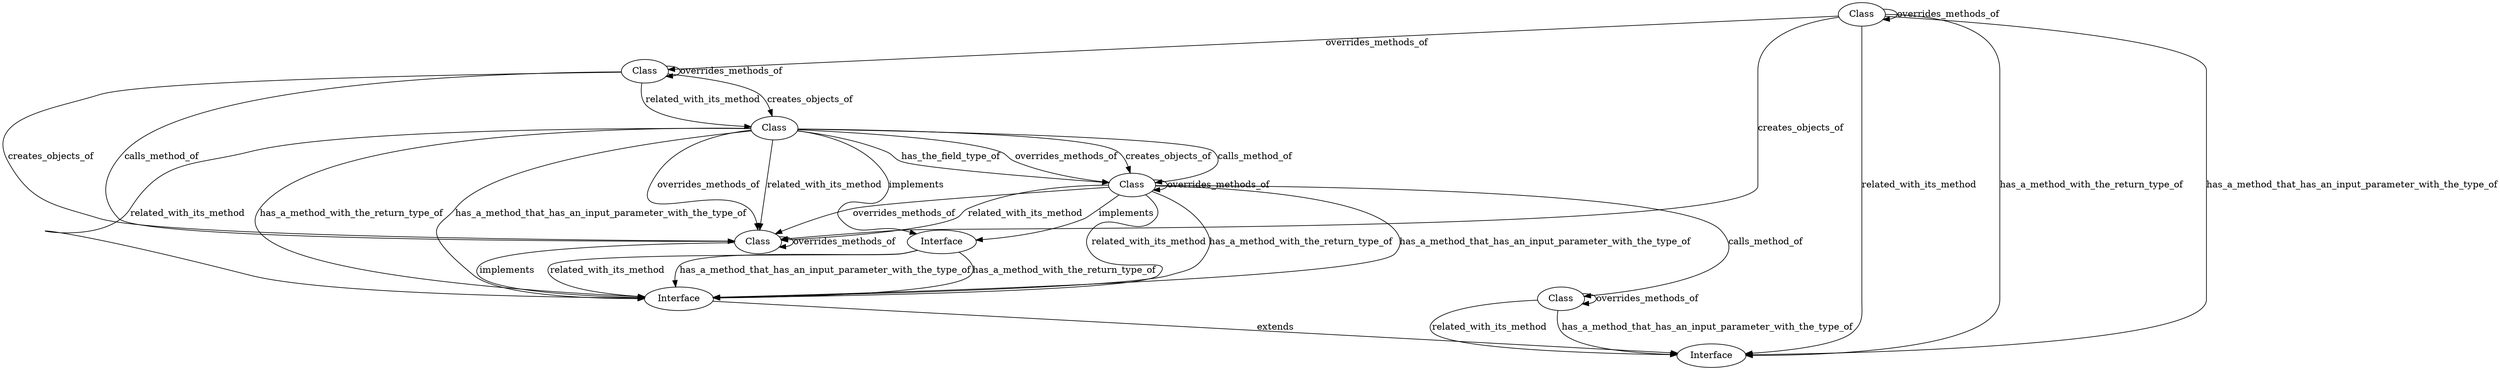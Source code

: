 // Subdue 5.2.2 graph in dot format

digraph SubdueGraph {
  1 [label="Class",color=black,fontcolor=black];
  2 [label="Interface",color=black,fontcolor=black];
  3 [label="Class",color=black,fontcolor=black];
  4 [label="Class",color=black,fontcolor=black];
  5 [label="Interface",color=black,fontcolor=black];
  6 [label="Class",color=black,fontcolor=black];
  7 [label="Class",color=black,fontcolor=black];
  8 [label="Class",color=black,fontcolor=black];
  9 [label="Interface",color=black,fontcolor=black];
  2 -> 9 [label="extends",color=black,fontcolor=black];
  3 -> 2 [label="implements",color=black,fontcolor=black];
  7 -> 5 [label="implements",color=black,fontcolor=black];
  8 -> 5 [label="implements",color=black,fontcolor=black];
  1 -> 1 [label="overrides_methods_of",color=black,fontcolor=black];
  1 -> 8 [label="related_with_its_method",color=black,fontcolor=black];
  1 -> 8 [label="creates_objects_of",color=black,fontcolor=black];
  1 -> 3 [label="creates_objects_of",color=black,fontcolor=black];
  1 -> 3 [label="calls_method_of",color=black,fontcolor=black];
  3 -> 3 [label="overrides_methods_of",color=black,fontcolor=black];
  4 -> 1 [label="overrides_methods_of",color=black,fontcolor=black];
  4 -> 4 [label="overrides_methods_of",color=black,fontcolor=black];
  4 -> 9 [label="related_with_its_method",color=black,fontcolor=black];
  4 -> 9 [label="has_a_method_with_the_return_type_of",color=black,fontcolor=black];
  4 -> 3 [label="creates_objects_of",color=black,fontcolor=black];
  4 -> 9 [label="has_a_method_that_has_an_input_parameter_with_the_type_of",color=black,fontcolor=black];
  5 -> 2 [label="related_with_its_method",color=black,fontcolor=black];
  5 -> 2 [label="has_a_method_that_has_an_input_parameter_with_the_type_of",color=black,fontcolor=black];
  5 -> 2 [label="has_a_method_with_the_return_type_of",color=black,fontcolor=black];
  6 -> 6 [label="overrides_methods_of",color=black,fontcolor=black];
  6 -> 9 [label="related_with_its_method",color=black,fontcolor=black];
  6 -> 9 [label="has_a_method_that_has_an_input_parameter_with_the_type_of",color=black,fontcolor=black];
  7 -> 7 [label="overrides_methods_of",color=black,fontcolor=black];
  7 -> 2 [label="related_with_its_method",color=black,fontcolor=black];
  7 -> 2 [label="has_a_method_with_the_return_type_of",color=black,fontcolor=black];
  7 -> 3 [label="overrides_methods_of",color=black,fontcolor=black];
  7 -> 3 [label="related_with_its_method",color=black,fontcolor=black];
  7 -> 2 [label="has_a_method_that_has_an_input_parameter_with_the_type_of",color=black,fontcolor=black];
  7 -> 6 [label="calls_method_of",color=black,fontcolor=black];
  8 -> 7 [label="has_the_field_type_of",color=black,fontcolor=black];
  8 -> 7 [label="overrides_methods_of",color=black,fontcolor=black];
  8 -> 7 [label="creates_objects_of",color=black,fontcolor=black];
  8 -> 7 [label="calls_method_of",color=black,fontcolor=black];
  8 -> 2 [label="related_with_its_method",color=black,fontcolor=black];
  8 -> 2 [label="has_a_method_with_the_return_type_of",color=black,fontcolor=black];
  8 -> 3 [label="overrides_methods_of",color=black,fontcolor=black];
  8 -> 3 [label="related_with_its_method",color=black,fontcolor=black];
  8 -> 2 [label="has_a_method_that_has_an_input_parameter_with_the_type_of",color=black,fontcolor=black];
}
